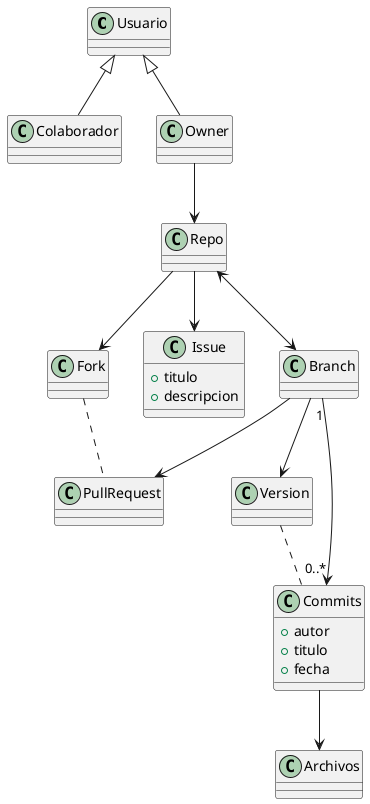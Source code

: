 @startuml

class Usuario
class Colaborador
class Owner
class Repo {
}
class Fork
class Issue {
  +titulo
  +descripcion
}
class Branch
class PullRequest
class Version
class Commits {
  +autor
  +titulo
  +fecha
}
class Archivos

Usuario <|-- Owner
Usuario <|-- Colaborador
Owner --> Repo
Repo <--> Branch
Repo --> Fork
Repo --> Issue
Branch --> PullRequest
Branch --> Version
Branch "1" --> "0..*" Commits
Commits --> Archivos
Fork .. PullRequest
Version .. Commits

@enduml
